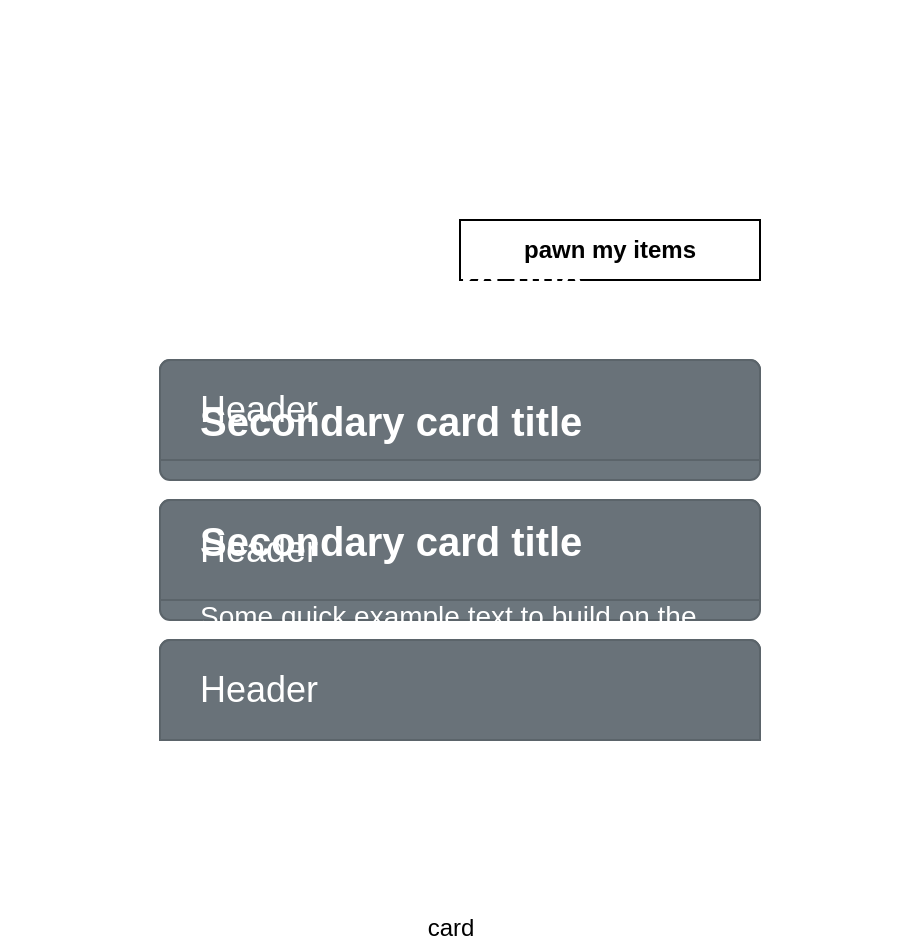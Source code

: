 <mxfile version="14.5.8" type="github">
  <diagram id="jC54DksxjrCDbR4Aywiz" name="Page-1">
    <mxGraphModel dx="1038" dy="548" grid="1" gridSize="10" guides="1" tooltips="1" connect="1" arrows="1" fold="1" page="1" pageScale="1" pageWidth="850" pageHeight="1100" math="0" shadow="0">
      <root>
        <mxCell id="0" />
        <mxCell id="1" parent="0" />
        <mxCell id="wHAWA5EMy6HvJaYUhkgV-6" value="card" style="shape=image;html=1;verticalAlign=top;verticalLabelPosition=bottom;labelBackgroundColor=#ffffff;imageAspect=0;aspect=fixed;image=https://cdn3.iconfinder.com/data/icons/streamline-icon-set-free-pack/48/Streamline-17-128.png" vertex="1" parent="1">
          <mxGeometry x="250" y="400" width="450" height="450" as="geometry" />
        </mxCell>
        <mxCell id="wHAWA5EMy6HvJaYUhkgV-7" value="pawn my items" style="rounded=0;whiteSpace=wrap;html=1;fontStyle=1" vertex="1" parent="1">
          <mxGeometry x="480" y="510" width="150" height="30" as="geometry" />
        </mxCell>
        <mxCell id="wHAWA5EMy6HvJaYUhkgV-17" value="&lt;b&gt;&lt;font style=&quot;font-size: 20px&quot;&gt;Secondary card title&lt;/font&gt;&lt;/b&gt;&lt;br style=&quot;font-size: 14px&quot;&gt;&lt;br style=&quot;font-size: 14px&quot;&gt;Some quick example text to build on the card title and make up the bulk of the card&#39;s content." style="html=1;shadow=0;dashed=0;shape=mxgraph.bootstrap.rrect;rSize=5;strokeColor=#5B646A;html=1;whiteSpace=wrap;fillColor=#6C767D;fontColor=#ffffff;verticalAlign=bottom;align=left;spacing=20;spacingBottom=0;fontSize=14;" vertex="1" parent="1">
          <mxGeometry x="330" y="580" width="300" height="60" as="geometry" />
        </mxCell>
        <mxCell id="wHAWA5EMy6HvJaYUhkgV-18" value="Header" style="html=1;shadow=0;dashed=0;shape=mxgraph.bootstrap.topButton;rSize=5;perimeter=none;whiteSpace=wrap;fillColor=#697279;strokeColor=#5B646A;fontColor=#ffffff;resizeWidth=1;fontSize=18;align=left;spacing=20;" vertex="1" parent="wHAWA5EMy6HvJaYUhkgV-17">
          <mxGeometry width="300" height="50" relative="1" as="geometry" />
        </mxCell>
        <mxCell id="wHAWA5EMy6HvJaYUhkgV-19" value="&lt;b&gt;&lt;font style=&quot;font-size: 20px&quot;&gt;Secondary card title&lt;/font&gt;&lt;/b&gt;&lt;br style=&quot;font-size: 14px&quot;&gt;&lt;br style=&quot;font-size: 14px&quot;&gt;Some quick example text to build on the card title and make up the bulk of the card&#39;s content." style="html=1;shadow=0;dashed=0;shape=mxgraph.bootstrap.rrect;rSize=5;strokeColor=#5B646A;html=1;whiteSpace=wrap;fillColor=#6C767D;fontColor=#ffffff;verticalAlign=bottom;align=left;spacing=20;spacingBottom=0;fontSize=14;" vertex="1" parent="1">
          <mxGeometry x="330" y="650" width="300" height="60" as="geometry" />
        </mxCell>
        <mxCell id="wHAWA5EMy6HvJaYUhkgV-20" value="Header" style="html=1;shadow=0;dashed=0;shape=mxgraph.bootstrap.topButton;rSize=5;perimeter=none;whiteSpace=wrap;fillColor=#697279;strokeColor=#5B646A;fontColor=#ffffff;resizeWidth=1;fontSize=18;align=left;spacing=20;" vertex="1" parent="wHAWA5EMy6HvJaYUhkgV-19">
          <mxGeometry width="300" height="50" relative="1" as="geometry" />
        </mxCell>
        <mxCell id="wHAWA5EMy6HvJaYUhkgV-21" value="&lt;b&gt;&lt;font style=&quot;font-size: 20px&quot;&gt;Secondary card title&lt;/font&gt;&lt;/b&gt;&lt;br style=&quot;font-size: 14px&quot;&gt;&lt;br style=&quot;font-size: 14px&quot;&gt;Some quick example text to build on the card title and make up the bulk of the card&#39;s content." style="html=1;shadow=0;dashed=0;shape=mxgraph.bootstrap.rrect;rSize=5;strokeColor=#5B646A;html=1;whiteSpace=wrap;fillColor=#6C767D;fontColor=#ffffff;verticalAlign=bottom;align=left;spacing=20;spacingBottom=0;fontSize=14;" vertex="1" parent="1">
          <mxGeometry x="330" y="720" width="300" height="50" as="geometry" />
        </mxCell>
        <mxCell id="wHAWA5EMy6HvJaYUhkgV-22" value="Header" style="html=1;shadow=0;dashed=0;shape=mxgraph.bootstrap.topButton;rSize=5;perimeter=none;whiteSpace=wrap;fillColor=#697279;strokeColor=#5B646A;fontColor=#ffffff;resizeWidth=1;fontSize=18;align=left;spacing=20;" vertex="1" parent="wHAWA5EMy6HvJaYUhkgV-21">
          <mxGeometry width="300" height="50" relative="1" as="geometry" />
        </mxCell>
        <mxCell id="wHAWA5EMy6HvJaYUhkgV-23" value="" style="shape=image;html=1;verticalAlign=top;verticalLabelPosition=bottom;labelBackgroundColor=#ffffff;imageAspect=0;aspect=fixed;image=https://cdn0.iconfinder.com/data/icons/elysium-icons/24/Bracket_Left.png" vertex="1" parent="1">
          <mxGeometry x="640" y="520" width="24" height="24" as="geometry" />
        </mxCell>
      </root>
    </mxGraphModel>
  </diagram>
</mxfile>
